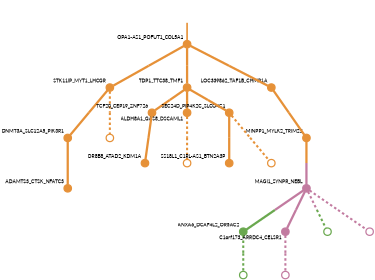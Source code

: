 strict digraph  {
graph[splines=false]; nodesep=0.7; rankdir=TB; ranksep=0.6; forcelabels=true; dpi=600; size=2.5;
0 [color="#e69138ff", fillcolor="#e69138ff", fixedsize=true, fontname=Lato, fontsize="12pt", height="0.25", label="", penwidth=3, shape=circle, style=filled, xlabel="OPA1-AS1_POFUT1_COL5A1"];
2 [color="#e69138ff", fillcolor="#e69138ff", fixedsize=true, fontname=Lato, fontsize="12pt", height="0.25", label="", penwidth=3, shape=circle, style=filled, xlabel=STK11IP_MYT1_LHCGR];
3 [color="#e69138ff", fillcolor="#e69138ff", fixedsize=true, fontname=Lato, fontsize="12pt", height="0.25", label="", penwidth=3, shape=circle, style=filled, xlabel=TDP1_TTC38_TMF1];
11 [color="#e69138ff", fillcolor="#e69138ff", fixedsize=true, fontname=Lato, fontsize="12pt", height="0.25", label="", penwidth=3, shape=circle, style=filled, xlabel=LOC339862_TAF1B_CHMP1A];
1 [color="#e69138ff", fillcolor="#e69138ff", fixedsize=true, fontname=Lato, fontsize="12pt", height="0.25", label="", penwidth=3, shape=circle, style=filled, xlabel=DNMT3A_SLC12A5_PIK3R1];
4 [color="#e69138ff", fillcolor="#e69138ff", fixedsize=true, fontname=Lato, fontsize="12pt", height="0.25", label="", penwidth=3, shape=circle, style=filled, xlabel=ADAMTS3_CTSK_NFATC3];
19 [color="#e69138ff", fillcolor="#e69138ff", fixedsize=true, fontname=Lato, fontsize="12pt", height="0.25", label="", penwidth=3, shape=circle, style=solid, xlabel=""];
12 [color="#e69138ff", fillcolor="#e69138ff", fixedsize=true, fontname=Lato, fontsize="12pt", height="0.25", label="", penwidth=3, shape=circle, style=filled, xlabel=TCF20_CEP19_ZNF726];
13 [color="#e69138ff", fillcolor="#e69138ff", fixedsize=true, fontname=Lato, fontsize="12pt", height="0.25", label="", penwidth=3, shape=circle, style=filled, xlabel=ALDH8A1_GAS8_DSCAML1];
14 [color="#e69138ff", fillcolor="#e69138ff", fixedsize=true, fontname=Lato, fontsize="12pt", height="0.25", label="", penwidth=3, shape=circle, style=filled, xlabel=SEC24D_PIP4K2C_SLCO4C1];
5 [color="#6aa84fff", fillcolor="#6aa84fff", fixedsize=true, fontname=Lato, fontsize="12pt", height="0.25", label="", penwidth=3, shape=circle, style=filled, xlabel=ANXA6_DCAF4L2_OR5AC2];
15 [color="#6aa84fff", fillcolor="#6aa84fff", fixedsize=true, fontname=Lato, fontsize="12pt", height="0.25", label="", penwidth=3, shape=circle, style=solid, xlabel=""];
7 [color="#c27ba0ff", fillcolor="#c27ba0ff", fixedsize=true, fontname=Lato, fontsize="12pt", height="0.25", label="", penwidth=3, shape=circle, style=filled, xlabel=MAGI1_SYNPR_NEBL];
9 [color="#c27ba0ff", fillcolor="#c27ba0ff", fixedsize=true, fontname=Lato, fontsize="12pt", height="0.25", label="", penwidth=3, shape=circle, style=filled, xlabel=C1orf173_ARRDC4_CELSR1];
16 [color="#6aa84fff", fillcolor="#6aa84fff", fixedsize=true, fontname=Lato, fontsize="12pt", height="0.25", label="", penwidth=3, shape=circle, style=solid, xlabel=""];
17 [color="#c27ba0ff", fillcolor="#c27ba0ff", fixedsize=true, fontname=Lato, fontsize="12pt", height="0.25", label="", penwidth=3, shape=circle, style=solid, xlabel=""];
18 [color="#c27ba0ff", fillcolor="#c27ba0ff", fixedsize=true, fontname=Lato, fontsize="12pt", height="0.25", label="", penwidth=3, shape=circle, style=solid, xlabel=""];
10 [color="#e69138ff", fillcolor="#e69138ff", fixedsize=true, fontname=Lato, fontsize="12pt", height="0.25", label="", penwidth=3, shape=circle, style=filled, xlabel=MINPP1_MYLK2_TRIM22];
6 [color="#e69138ff", fillcolor="#e69138ff", fixedsize=true, fontname=Lato, fontsize="12pt", height="0.25", label="", penwidth=3, shape=circle, style=filled, xlabel=OR8B8_ATAD2_KDM1A];
20 [color="#e69138ff", fillcolor="#e69138ff", fixedsize=true, fontname=Lato, fontsize="12pt", height="0.25", label="", penwidth=3, shape=circle, style=solid, xlabel=""];
8 [color="#e69138ff", fillcolor="#e69138ff", fixedsize=true, fontname=Lato, fontsize="12pt", height="0.25", label="", penwidth=3, shape=circle, style=filled, xlabel="SS18L1_C1RL-AS1_BTN2A3P"];
21 [color="#e69138ff", fillcolor="#e69138ff", fixedsize=true, fontname=Lato, fontsize="12pt", height="0.25", label="", penwidth=3, shape=circle, style=solid, xlabel=""];
normal [label="", penwidth=3, style=invis, xlabel="OPA1-AS1_POFUT1_COL5A1"];
0 -> 2  [arrowsize=0, color="#e69138ff;0.5:#e69138ff", minlen="2.0", penwidth="5.5", style=solid];
0 -> 3  [arrowsize=0, color="#e69138ff;0.5:#e69138ff", minlen="2.0", penwidth="5.5", style=solid];
0 -> 11  [arrowsize=0, color="#e69138ff;0.5:#e69138ff", minlen="2.0", penwidth="5.5", style=solid];
2 -> 1  [arrowsize=0, color="#e69138ff;0.5:#e69138ff", minlen="2.0", penwidth="5.5", style=solid];
2 -> 19  [arrowsize=0, color="#e69138ff;0.5:#e69138ff", minlen="2.0", penwidth=5, style=dashed];
3 -> 12  [arrowsize=0, color="#e69138ff;0.5:#e69138ff", minlen="1.8000000715255737", penwidth="5.5", style=solid];
3 -> 13  [arrowsize=0, color="#e69138ff;0.5:#e69138ff", minlen="1.0", penwidth="5.5", style=solid];
3 -> 14  [arrowsize=0, color="#e69138ff;0.5:#e69138ff", minlen="1.0", penwidth="5.5", style=solid];
11 -> 10  [arrowsize=0, color="#e69138ff;0.5:#e69138ff", minlen="2.0", penwidth="5.5", style=solid];
1 -> 4  [arrowsize=0, color="#e69138ff;0.5:#e69138ff", minlen="2.0", penwidth="5.5", style=solid];
12 -> 6  [arrowsize=0, color="#e69138ff;0.5:#e69138ff", minlen="2.0", penwidth="5.5", style=solid];
13 -> 20  [arrowsize=0, color="#e69138ff;0.5:#e69138ff", minlen="2.0", penwidth=5, style=dashed];
14 -> 8  [arrowsize=0, color="#e69138ff;0.5:#e69138ff", minlen="2.0", penwidth="5.5", style=solid];
14 -> 21  [arrowsize=0, color="#e69138ff;0.5:#e69138ff", minlen="2.0", penwidth=5, style=dashed];
5 -> 15  [arrowsize=0, color="#6aa84fff;0.5:#6aa84fff", minlen="2.0", penwidth=5, style=dashed];
7 -> 5  [arrowsize=0, color="#c27ba0ff;0.5:#6aa84fff", minlen="2.0", penwidth="5.5", style=solid];
7 -> 9  [arrowsize=0, color="#c27ba0ff;0.5:#c27ba0ff", minlen="2.0", penwidth="5.5", style=solid];
7 -> 16  [arrowsize=0, color="#c27ba0ff;0.5:#6aa84fff", minlen="2.0", penwidth=5, style=dashed];
7 -> 17  [arrowsize=0, color="#c27ba0ff;0.5:#c27ba0ff", minlen="2.0", penwidth=5, style=dashed];
9 -> 18  [arrowsize=0, color="#c27ba0ff;0.5:#c27ba0ff", minlen="2.0", penwidth=5, style=dashed];
10 -> 7  [arrowsize=0, color="#e69138ff;0.5:#c27ba0ff", minlen="2.0", penwidth="5.5", style=solid];
normal -> 0  [arrowsize=0, color="#e69138ff", label="", penwidth=4, style=solid];
}
